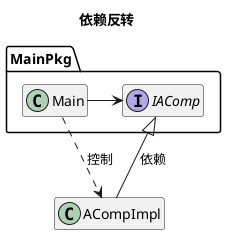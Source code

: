 @startuml 
' skinparam monochrome true
hide members
title 依赖反转

package MainPkg {
interface IAComp
Main -> IAComp
}
IAComp <|-- ACompImpl : 依赖
Main ..> ACompImpl :控制
@enduml
